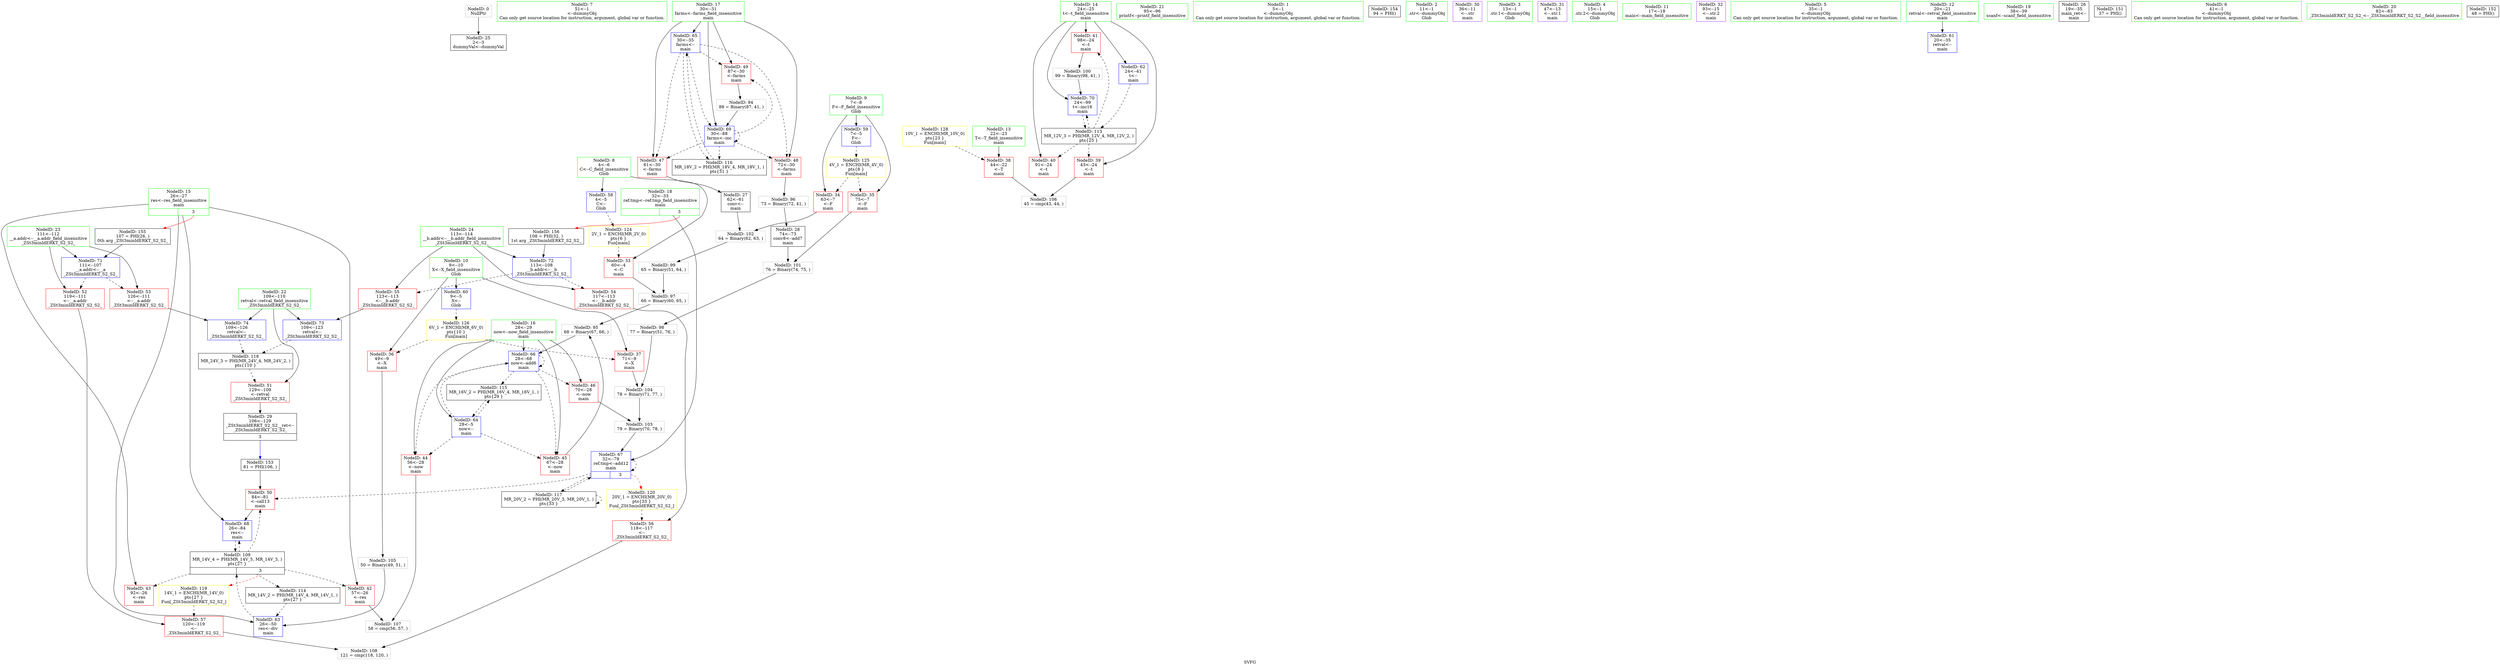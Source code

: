 digraph "SVFG" {
	label="SVFG";

	Node0x55ab2902b800 [shape=record,color=grey,label="{NodeID: 0\nNullPtr}"];
	Node0x55ab2902b800 -> Node0x55ab29040c40[style=solid];
	Node0x55ab2903fd00 [shape=record,color=green,label="{NodeID: 7\n51\<--1\n\<--dummyObj\nCan only get source location for instruction, argument, global var or function.}"];
	Node0x55ab29042160 [shape=record,color=grey,label="{NodeID: 97\n66 = Binary(60, 65, )\n}"];
	Node0x55ab29042160 -> Node0x55ab29045a40[style=solid];
	Node0x55ab290402c0 [shape=record,color=green,label="{NodeID: 14\n24\<--25\nt\<--t_field_insensitive\nmain\n}"];
	Node0x55ab290402c0 -> Node0x55ab290417d0[style=solid];
	Node0x55ab290402c0 -> Node0x55ab290418a0[style=solid];
	Node0x55ab290402c0 -> Node0x55ab29041970[style=solid];
	Node0x55ab290402c0 -> Node0x55ab29043b30[style=solid];
	Node0x55ab290402c0 -> Node0x55ab290441b0[style=solid];
	Node0x55ab29046fd0 [shape=record,color=grey,label="{NodeID: 104\n78 = Binary(71, 77, )\n}"];
	Node0x55ab29046fd0 -> Node0x55ab29046e50[style=solid];
	Node0x55ab290408d0 [shape=record,color=green,label="{NodeID: 21\n95\<--96\nprintf\<--printf_field_insensitive\n}"];
	Node0x55ab29040ee0 [shape=record,color=black,label="{NodeID: 28\n74\<--73\nconv8\<--add7\nmain\n}"];
	Node0x55ab29040ee0 -> Node0x55ab29046b50[style=solid];
	Node0x55ab2904e120 [shape=record,color=black,label="{NodeID: 118\nMR_24V_3 = PHI(MR_24V_4, MR_24V_2, )\npts\{110 \}\n}"];
	Node0x55ab2904e120 -> Node0x55ab290431b0[style=dashed];
	Node0x55ab29041490 [shape=record,color=red,label="{NodeID: 35\n75\<--7\n\<--F\nmain\n}"];
	Node0x55ab29041490 -> Node0x55ab29046b50[style=solid];
	Node0x55ab2904f5d0 [shape=record,color=yellow,style=double,label="{NodeID: 125\n4V_1 = ENCHI(MR_4V_0)\npts\{8 \}\nFun[main]}"];
	Node0x55ab2904f5d0 -> Node0x55ab290413c0[style=dashed];
	Node0x55ab2904f5d0 -> Node0x55ab29041490[style=dashed];
	Node0x55ab29041a40 [shape=record,color=red,label="{NodeID: 42\n57\<--26\n\<--res\nmain\n}"];
	Node0x55ab29041a40 -> Node0x55ab29047450[style=solid];
	Node0x55ab29043010 [shape=record,color=red,label="{NodeID: 49\n87\<--30\n\<--farms\nmain\n}"];
	Node0x55ab29043010 -> Node0x55ab290458c0[style=solid];
	Node0x55ab290435c0 [shape=record,color=red,label="{NodeID: 56\n118\<--117\n\<--\n_ZSt3minIdERKT_S2_S2_\n}"];
	Node0x55ab290435c0 -> Node0x55ab290475d0[style=solid];
	Node0x55ab29043c00 [shape=record,color=blue,label="{NodeID: 63\n26\<--50\nres\<--div\nmain\n}"];
	Node0x55ab29043c00 -> Node0x55ab2904b420[style=dashed];
	Node0x55ab29057c00 [shape=record,color=black,label="{NodeID: 153\n81 = PHI(106, )\n}"];
	Node0x55ab29057c00 -> Node0x55ab290430e0[style=solid];
	Node0x55ab290441b0 [shape=record,color=blue,label="{NodeID: 70\n24\<--99\nt\<--inc16\nmain\n}"];
	Node0x55ab290441b0 -> Node0x55ab2904c820[style=dashed];
	Node0x55ab2902b910 [shape=record,color=green,label="{NodeID: 1\n5\<--1\n\<--dummyObj\nCan only get source location for instruction, argument, global var or function.}"];
	Node0x55ab2903fd90 [shape=record,color=green,label="{NodeID: 8\n4\<--6\nC\<--C_field_insensitive\nGlob }"];
	Node0x55ab2903fd90 -> Node0x55ab290412f0[style=solid];
	Node0x55ab2903fd90 -> Node0x55ab29043760[style=solid];
	Node0x55ab290422e0 [shape=record,color=grey,label="{NodeID: 98\n77 = Binary(51, 76, )\n}"];
	Node0x55ab290422e0 -> Node0x55ab29046fd0[style=solid];
	Node0x55ab29040390 [shape=record,color=green,label="{NodeID: 15\n26\<--27\nres\<--res_field_insensitive\nmain\n|{|<s4>3}}"];
	Node0x55ab29040390 -> Node0x55ab29041a40[style=solid];
	Node0x55ab29040390 -> Node0x55ab29041b10[style=solid];
	Node0x55ab29040390 -> Node0x55ab29043c00[style=solid];
	Node0x55ab29040390 -> Node0x55ab29044010[style=solid];
	Node0x55ab29040390:s4 -> Node0x55ab29058510[style=solid,color=red];
	Node0x55ab29047150 [shape=record,color=grey,label="{NodeID: 105\n50 = Binary(49, 51, )\n}"];
	Node0x55ab29047150 -> Node0x55ab29043c00[style=solid];
	Node0x55ab290409d0 [shape=record,color=green,label="{NodeID: 22\n109\<--110\nretval\<--retval_field_insensitive\n_ZSt3minIdERKT_S2_S2_\n}"];
	Node0x55ab290409d0 -> Node0x55ab290431b0[style=solid];
	Node0x55ab290409d0 -> Node0x55ab29044420[style=solid];
	Node0x55ab290409d0 -> Node0x55ab290444f0[style=solid];
	Node0x55ab29040fb0 [shape=record,color=black,label="{NodeID: 29\n106\<--129\n_ZSt3minIdERKT_S2_S2__ret\<--\n_ZSt3minIdERKT_S2_S2_\n|{<s0>3}}"];
	Node0x55ab29040fb0:s0 -> Node0x55ab29057c00[style=solid,color=blue];
	Node0x55ab2904e620 [shape=record,color=yellow,style=double,label="{NodeID: 119\n14V_1 = ENCHI(MR_14V_0)\npts\{27 \}\nFun[_ZSt3minIdERKT_S2_S2_]}"];
	Node0x55ab2904e620 -> Node0x55ab29043690[style=dashed];
	Node0x55ab29041560 [shape=record,color=red,label="{NodeID: 36\n49\<--9\n\<--X\nmain\n}"];
	Node0x55ab29041560 -> Node0x55ab29047150[style=solid];
	Node0x55ab2904f6b0 [shape=record,color=yellow,style=double,label="{NodeID: 126\n6V_1 = ENCHI(MR_6V_0)\npts\{10 \}\nFun[main]}"];
	Node0x55ab2904f6b0 -> Node0x55ab29041560[style=dashed];
	Node0x55ab2904f6b0 -> Node0x55ab29041630[style=dashed];
	Node0x55ab29041b10 [shape=record,color=red,label="{NodeID: 43\n92\<--26\n\<--res\nmain\n}"];
	Node0x55ab290430e0 [shape=record,color=red,label="{NodeID: 50\n84\<--81\n\<--call13\nmain\n}"];
	Node0x55ab290430e0 -> Node0x55ab29044010[style=solid];
	Node0x55ab29043690 [shape=record,color=red,label="{NodeID: 57\n120\<--119\n\<--\n_ZSt3minIdERKT_S2_S2_\n}"];
	Node0x55ab29043690 -> Node0x55ab290475d0[style=solid];
	Node0x55ab29043cd0 [shape=record,color=blue,label="{NodeID: 64\n28\<--5\nnow\<--\nmain\n}"];
	Node0x55ab29043cd0 -> Node0x55ab29041be0[style=dashed];
	Node0x55ab29043cd0 -> Node0x55ab29041cb0[style=dashed];
	Node0x55ab29043cd0 -> Node0x55ab29043e70[style=dashed];
	Node0x55ab29043cd0 -> Node0x55ab2904d220[style=dashed];
	Node0x55ab29057df0 [shape=record,color=black,label="{NodeID: 154\n94 = PHI()\n}"];
	Node0x55ab29044280 [shape=record,color=blue,label="{NodeID: 71\n111\<--107\n__a.addr\<--__a\n_ZSt3minIdERKT_S2_S2_\n}"];
	Node0x55ab29044280 -> Node0x55ab29043280[style=dashed];
	Node0x55ab29044280 -> Node0x55ab29043350[style=dashed];
	Node0x55ab2903efd0 [shape=record,color=green,label="{NodeID: 2\n11\<--1\n.str\<--dummyObj\nGlob }"];
	Node0x55ab2903fe20 [shape=record,color=green,label="{NodeID: 9\n7\<--8\nF\<--F_field_insensitive\nGlob }"];
	Node0x55ab2903fe20 -> Node0x55ab290413c0[style=solid];
	Node0x55ab2903fe20 -> Node0x55ab29041490[style=solid];
	Node0x55ab2903fe20 -> Node0x55ab29043860[style=solid];
	Node0x55ab29042460 [shape=record,color=grey,label="{NodeID: 99\n65 = Binary(51, 64, )\n}"];
	Node0x55ab29042460 -> Node0x55ab29042160[style=solid];
	Node0x55ab29040460 [shape=record,color=green,label="{NodeID: 16\n28\<--29\nnow\<--now_field_insensitive\nmain\n}"];
	Node0x55ab29040460 -> Node0x55ab29041be0[style=solid];
	Node0x55ab29040460 -> Node0x55ab29041cb0[style=solid];
	Node0x55ab29040460 -> Node0x55ab29041d80[style=solid];
	Node0x55ab29040460 -> Node0x55ab29043cd0[style=solid];
	Node0x55ab29040460 -> Node0x55ab29043e70[style=solid];
	Node0x55ab290472d0 [shape=record,color=grey,label="{NodeID: 106\n45 = cmp(43, 44, )\n}"];
	Node0x55ab29040aa0 [shape=record,color=green,label="{NodeID: 23\n111\<--112\n__a.addr\<--__a.addr_field_insensitive\n_ZSt3minIdERKT_S2_S2_\n}"];
	Node0x55ab29040aa0 -> Node0x55ab29043280[style=solid];
	Node0x55ab29040aa0 -> Node0x55ab29043350[style=solid];
	Node0x55ab29040aa0 -> Node0x55ab29044280[style=solid];
	Node0x55ab2904c820 [shape=record,color=black,label="{NodeID: 113\nMR_12V_3 = PHI(MR_12V_4, MR_12V_2, )\npts\{25 \}\n}"];
	Node0x55ab2904c820 -> Node0x55ab290417d0[style=dashed];
	Node0x55ab2904c820 -> Node0x55ab290418a0[style=dashed];
	Node0x55ab2904c820 -> Node0x55ab29041970[style=dashed];
	Node0x55ab2904c820 -> Node0x55ab290441b0[style=dashed];
	Node0x55ab29041080 [shape=record,color=purple,label="{NodeID: 30\n36\<--11\n\<--.str\nmain\n}"];
	Node0x55ab2904f140 [shape=record,color=yellow,style=double,label="{NodeID: 120\n20V_1 = ENCHI(MR_20V_0)\npts\{33 \}\nFun[_ZSt3minIdERKT_S2_S2_]}"];
	Node0x55ab2904f140 -> Node0x55ab290435c0[style=dashed];
	Node0x55ab29041630 [shape=record,color=red,label="{NodeID: 37\n71\<--9\n\<--X\nmain\n}"];
	Node0x55ab29041630 -> Node0x55ab29046fd0[style=solid];
	Node0x55ab29041be0 [shape=record,color=red,label="{NodeID: 44\n56\<--28\n\<--now\nmain\n}"];
	Node0x55ab29041be0 -> Node0x55ab29047450[style=solid];
	Node0x55ab290431b0 [shape=record,color=red,label="{NodeID: 51\n129\<--109\n\<--retval\n_ZSt3minIdERKT_S2_S2_\n}"];
	Node0x55ab290431b0 -> Node0x55ab29040fb0[style=solid];
	Node0x55ab29043760 [shape=record,color=blue,label="{NodeID: 58\n4\<--5\nC\<--\nGlob }"];
	Node0x55ab29043760 -> Node0x55ab2904f4c0[style=dashed];
	Node0x55ab29043da0 [shape=record,color=blue,label="{NodeID: 65\n30\<--35\nfarms\<--\nmain\n}"];
	Node0x55ab29043da0 -> Node0x55ab29041e50[style=dashed];
	Node0x55ab29043da0 -> Node0x55ab29042f40[style=dashed];
	Node0x55ab29043da0 -> Node0x55ab29043010[style=dashed];
	Node0x55ab29043da0 -> Node0x55ab290440e0[style=dashed];
	Node0x55ab29043da0 -> Node0x55ab2904d720[style=dashed];
	Node0x55ab29058510 [shape=record,color=black,label="{NodeID: 155\n107 = PHI(26, )\n0th arg _ZSt3minIdERKT_S2_S2_ }"];
	Node0x55ab29058510 -> Node0x55ab29044280[style=solid];
	Node0x55ab29044350 [shape=record,color=blue,label="{NodeID: 72\n113\<--108\n__b.addr\<--__b\n_ZSt3minIdERKT_S2_S2_\n}"];
	Node0x55ab29044350 -> Node0x55ab29043420[style=dashed];
	Node0x55ab29044350 -> Node0x55ab290434f0[style=dashed];
	Node0x55ab2903f060 [shape=record,color=green,label="{NodeID: 3\n13\<--1\n.str.1\<--dummyObj\nGlob }"];
	Node0x55ab2903ff20 [shape=record,color=green,label="{NodeID: 10\n9\<--10\nX\<--X_field_insensitive\nGlob }"];
	Node0x55ab2903ff20 -> Node0x55ab29041560[style=solid];
	Node0x55ab2903ff20 -> Node0x55ab29041630[style=solid];
	Node0x55ab2903ff20 -> Node0x55ab29043960[style=solid];
	Node0x55ab290425e0 [shape=record,color=grey,label="{NodeID: 100\n99 = Binary(98, 41, )\n}"];
	Node0x55ab290425e0 -> Node0x55ab290441b0[style=solid];
	Node0x55ab29040530 [shape=record,color=green,label="{NodeID: 17\n30\<--31\nfarms\<--farms_field_insensitive\nmain\n}"];
	Node0x55ab29040530 -> Node0x55ab29041e50[style=solid];
	Node0x55ab29040530 -> Node0x55ab29042f40[style=solid];
	Node0x55ab29040530 -> Node0x55ab29043010[style=solid];
	Node0x55ab29040530 -> Node0x55ab29043da0[style=solid];
	Node0x55ab29040530 -> Node0x55ab290440e0[style=solid];
	Node0x55ab29047450 [shape=record,color=grey,label="{NodeID: 107\n58 = cmp(56, 57, )\n}"];
	Node0x55ab29040b70 [shape=record,color=green,label="{NodeID: 24\n113\<--114\n__b.addr\<--__b.addr_field_insensitive\n_ZSt3minIdERKT_S2_S2_\n}"];
	Node0x55ab29040b70 -> Node0x55ab29043420[style=solid];
	Node0x55ab29040b70 -> Node0x55ab290434f0[style=solid];
	Node0x55ab29040b70 -> Node0x55ab29044350[style=solid];
	Node0x55ab2904cd20 [shape=record,color=black,label="{NodeID: 114\nMR_14V_2 = PHI(MR_14V_4, MR_14V_1, )\npts\{27 \}\n}"];
	Node0x55ab2904cd20 -> Node0x55ab29043c00[style=dashed];
	Node0x55ab29041150 [shape=record,color=purple,label="{NodeID: 31\n47\<--13\n\<--.str.1\nmain\n}"];
	Node0x55ab29041700 [shape=record,color=red,label="{NodeID: 38\n44\<--22\n\<--T\nmain\n}"];
	Node0x55ab29041700 -> Node0x55ab290472d0[style=solid];
	Node0x55ab2904f870 [shape=record,color=yellow,style=double,label="{NodeID: 128\n10V_1 = ENCHI(MR_10V_0)\npts\{23 \}\nFun[main]}"];
	Node0x55ab2904f870 -> Node0x55ab29041700[style=dashed];
	Node0x55ab29041cb0 [shape=record,color=red,label="{NodeID: 45\n67\<--28\n\<--now\nmain\n}"];
	Node0x55ab29041cb0 -> Node0x55ab29045a40[style=solid];
	Node0x55ab29043280 [shape=record,color=red,label="{NodeID: 52\n119\<--111\n\<--__a.addr\n_ZSt3minIdERKT_S2_S2_\n}"];
	Node0x55ab29043280 -> Node0x55ab29043690[style=solid];
	Node0x55ab29043860 [shape=record,color=blue,label="{NodeID: 59\n7\<--5\nF\<--\nGlob }"];
	Node0x55ab29043860 -> Node0x55ab2904f5d0[style=dashed];
	Node0x55ab29043e70 [shape=record,color=blue,label="{NodeID: 66\n28\<--68\nnow\<--add6\nmain\n}"];
	Node0x55ab29043e70 -> Node0x55ab29041be0[style=dashed];
	Node0x55ab29043e70 -> Node0x55ab29041cb0[style=dashed];
	Node0x55ab29043e70 -> Node0x55ab29041d80[style=dashed];
	Node0x55ab29043e70 -> Node0x55ab29043e70[style=dashed];
	Node0x55ab29043e70 -> Node0x55ab2904d220[style=dashed];
	Node0x55ab29058640 [shape=record,color=black,label="{NodeID: 156\n108 = PHI(32, )\n1st arg _ZSt3minIdERKT_S2_S2_ }"];
	Node0x55ab29058640 -> Node0x55ab29044350[style=solid];
	Node0x55ab29044420 [shape=record,color=blue,label="{NodeID: 73\n109\<--123\nretval\<--\n_ZSt3minIdERKT_S2_S2_\n}"];
	Node0x55ab29044420 -> Node0x55ab2904e120[style=dashed];
	Node0x55ab2903f310 [shape=record,color=green,label="{NodeID: 4\n15\<--1\n.str.2\<--dummyObj\nGlob }"];
	Node0x55ab290458c0 [shape=record,color=grey,label="{NodeID: 94\n88 = Binary(87, 41, )\n}"];
	Node0x55ab290458c0 -> Node0x55ab290440e0[style=solid];
	Node0x55ab29040020 [shape=record,color=green,label="{NodeID: 11\n17\<--18\nmain\<--main_field_insensitive\n}"];
	Node0x55ab29046b50 [shape=record,color=grey,label="{NodeID: 101\n76 = Binary(74, 75, )\n}"];
	Node0x55ab29046b50 -> Node0x55ab290422e0[style=solid];
	Node0x55ab29040600 [shape=record,color=green,label="{NodeID: 18\n32\<--33\nref.tmp\<--ref.tmp_field_insensitive\nmain\n|{|<s1>3}}"];
	Node0x55ab29040600 -> Node0x55ab29043f40[style=solid];
	Node0x55ab29040600:s1 -> Node0x55ab29058640[style=solid,color=red];
	Node0x55ab290475d0 [shape=record,color=grey,label="{NodeID: 108\n121 = cmp(118, 120, )\n}"];
	Node0x55ab29040c40 [shape=record,color=black,label="{NodeID: 25\n2\<--3\ndummyVal\<--dummyVal\n}"];
	Node0x55ab2904d220 [shape=record,color=black,label="{NodeID: 115\nMR_16V_2 = PHI(MR_16V_4, MR_16V_1, )\npts\{29 \}\n}"];
	Node0x55ab2904d220 -> Node0x55ab29043cd0[style=dashed];
	Node0x55ab29041220 [shape=record,color=purple,label="{NodeID: 32\n93\<--15\n\<--.str.2\nmain\n}"];
	Node0x55ab290417d0 [shape=record,color=red,label="{NodeID: 39\n43\<--24\n\<--t\nmain\n}"];
	Node0x55ab290417d0 -> Node0x55ab290472d0[style=solid];
	Node0x55ab29041d80 [shape=record,color=red,label="{NodeID: 46\n70\<--28\n\<--now\nmain\n}"];
	Node0x55ab29041d80 -> Node0x55ab29046e50[style=solid];
	Node0x55ab29043350 [shape=record,color=red,label="{NodeID: 53\n126\<--111\n\<--__a.addr\n_ZSt3minIdERKT_S2_S2_\n}"];
	Node0x55ab29043350 -> Node0x55ab290444f0[style=solid];
	Node0x55ab29043960 [shape=record,color=blue,label="{NodeID: 60\n9\<--5\nX\<--\nGlob }"];
	Node0x55ab29043960 -> Node0x55ab2904f6b0[style=dashed];
	Node0x55ab29043f40 [shape=record,color=blue,label="{NodeID: 67\n32\<--79\nref.tmp\<--add12\nmain\n|{|<s3>3}}"];
	Node0x55ab29043f40 -> Node0x55ab290430e0[style=dashed];
	Node0x55ab29043f40 -> Node0x55ab29043f40[style=dashed];
	Node0x55ab29043f40 -> Node0x55ab2904dc20[style=dashed];
	Node0x55ab29043f40:s3 -> Node0x55ab2904f140[style=dashed,color=red];
	Node0x55ab290444f0 [shape=record,color=blue,label="{NodeID: 74\n109\<--126\nretval\<--\n_ZSt3minIdERKT_S2_S2_\n}"];
	Node0x55ab290444f0 -> Node0x55ab2904e120[style=dashed];
	Node0x55ab2903f3d0 [shape=record,color=green,label="{NodeID: 5\n35\<--1\n\<--dummyObj\nCan only get source location for instruction, argument, global var or function.}"];
	Node0x55ab29045a40 [shape=record,color=grey,label="{NodeID: 95\n68 = Binary(67, 66, )\n}"];
	Node0x55ab29045a40 -> Node0x55ab29043e70[style=solid];
	Node0x55ab29040120 [shape=record,color=green,label="{NodeID: 12\n20\<--21\nretval\<--retval_field_insensitive\nmain\n}"];
	Node0x55ab29040120 -> Node0x55ab29043a60[style=solid];
	Node0x55ab29046cd0 [shape=record,color=grey,label="{NodeID: 102\n64 = Binary(62, 63, )\n}"];
	Node0x55ab29046cd0 -> Node0x55ab29042460[style=solid];
	Node0x55ab290406d0 [shape=record,color=green,label="{NodeID: 19\n38\<--39\nscanf\<--scanf_field_insensitive\n}"];
	Node0x55ab2904b420 [shape=record,color=black,label="{NodeID: 109\nMR_14V_4 = PHI(MR_14V_5, MR_14V_3, )\npts\{27 \}\n|{|<s5>3}}"];
	Node0x55ab2904b420 -> Node0x55ab29041a40[style=dashed];
	Node0x55ab2904b420 -> Node0x55ab29041b10[style=dashed];
	Node0x55ab2904b420 -> Node0x55ab290430e0[style=dashed];
	Node0x55ab2904b420 -> Node0x55ab29044010[style=dashed];
	Node0x55ab2904b420 -> Node0x55ab2904cd20[style=dashed];
	Node0x55ab2904b420:s5 -> Node0x55ab2904e620[style=dashed,color=red];
	Node0x55ab29040d40 [shape=record,color=black,label="{NodeID: 26\n19\<--35\nmain_ret\<--\nmain\n}"];
	Node0x55ab2904d720 [shape=record,color=black,label="{NodeID: 116\nMR_18V_2 = PHI(MR_18V_4, MR_18V_1, )\npts\{31 \}\n}"];
	Node0x55ab2904d720 -> Node0x55ab29043da0[style=dashed];
	Node0x55ab290412f0 [shape=record,color=red,label="{NodeID: 33\n60\<--4\n\<--C\nmain\n}"];
	Node0x55ab290412f0 -> Node0x55ab29042160[style=solid];
	Node0x55ab290418a0 [shape=record,color=red,label="{NodeID: 40\n91\<--24\n\<--t\nmain\n}"];
	Node0x55ab29041e50 [shape=record,color=red,label="{NodeID: 47\n61\<--30\n\<--farms\nmain\n}"];
	Node0x55ab29041e50 -> Node0x55ab29040e10[style=solid];
	Node0x55ab29043420 [shape=record,color=red,label="{NodeID: 54\n117\<--113\n\<--__b.addr\n_ZSt3minIdERKT_S2_S2_\n}"];
	Node0x55ab29043420 -> Node0x55ab290435c0[style=solid];
	Node0x55ab29043a60 [shape=record,color=blue,label="{NodeID: 61\n20\<--35\nretval\<--\nmain\n}"];
	Node0x55ab29057a00 [shape=record,color=black,label="{NodeID: 151\n37 = PHI()\n}"];
	Node0x55ab29044010 [shape=record,color=blue,label="{NodeID: 68\n26\<--84\nres\<--\nmain\n}"];
	Node0x55ab29044010 -> Node0x55ab2904b420[style=dashed];
	Node0x55ab2903f490 [shape=record,color=green,label="{NodeID: 6\n41\<--1\n\<--dummyObj\nCan only get source location for instruction, argument, global var or function.}"];
	Node0x55ab29041fe0 [shape=record,color=grey,label="{NodeID: 96\n73 = Binary(72, 41, )\n}"];
	Node0x55ab29041fe0 -> Node0x55ab29040ee0[style=solid];
	Node0x55ab290401f0 [shape=record,color=green,label="{NodeID: 13\n22\<--23\nT\<--T_field_insensitive\nmain\n}"];
	Node0x55ab290401f0 -> Node0x55ab29041700[style=solid];
	Node0x55ab29046e50 [shape=record,color=grey,label="{NodeID: 103\n79 = Binary(70, 78, )\n}"];
	Node0x55ab29046e50 -> Node0x55ab29043f40[style=solid];
	Node0x55ab290407d0 [shape=record,color=green,label="{NodeID: 20\n82\<--83\n_ZSt3minIdERKT_S2_S2_\<--_ZSt3minIdERKT_S2_S2__field_insensitive\n}"];
	Node0x55ab29040e10 [shape=record,color=black,label="{NodeID: 27\n62\<--61\nconv\<--\nmain\n}"];
	Node0x55ab29040e10 -> Node0x55ab29046cd0[style=solid];
	Node0x55ab2904dc20 [shape=record,color=black,label="{NodeID: 117\nMR_20V_2 = PHI(MR_20V_3, MR_20V_1, )\npts\{33 \}\n}"];
	Node0x55ab2904dc20 -> Node0x55ab29043f40[style=dashed];
	Node0x55ab2904dc20 -> Node0x55ab2904dc20[style=dashed];
	Node0x55ab290413c0 [shape=record,color=red,label="{NodeID: 34\n63\<--7\n\<--F\nmain\n}"];
	Node0x55ab290413c0 -> Node0x55ab29046cd0[style=solid];
	Node0x55ab2904f4c0 [shape=record,color=yellow,style=double,label="{NodeID: 124\n2V_1 = ENCHI(MR_2V_0)\npts\{6 \}\nFun[main]}"];
	Node0x55ab2904f4c0 -> Node0x55ab290412f0[style=dashed];
	Node0x55ab29041970 [shape=record,color=red,label="{NodeID: 41\n98\<--24\n\<--t\nmain\n}"];
	Node0x55ab29041970 -> Node0x55ab290425e0[style=solid];
	Node0x55ab29042f40 [shape=record,color=red,label="{NodeID: 48\n72\<--30\n\<--farms\nmain\n}"];
	Node0x55ab29042f40 -> Node0x55ab29041fe0[style=solid];
	Node0x55ab290434f0 [shape=record,color=red,label="{NodeID: 55\n123\<--113\n\<--__b.addr\n_ZSt3minIdERKT_S2_S2_\n}"];
	Node0x55ab290434f0 -> Node0x55ab29044420[style=solid];
	Node0x55ab29043b30 [shape=record,color=blue,label="{NodeID: 62\n24\<--41\nt\<--\nmain\n}"];
	Node0x55ab29043b30 -> Node0x55ab2904c820[style=dashed];
	Node0x55ab29057b00 [shape=record,color=black,label="{NodeID: 152\n48 = PHI()\n}"];
	Node0x55ab290440e0 [shape=record,color=blue,label="{NodeID: 69\n30\<--88\nfarms\<--inc\nmain\n}"];
	Node0x55ab290440e0 -> Node0x55ab29041e50[style=dashed];
	Node0x55ab290440e0 -> Node0x55ab29042f40[style=dashed];
	Node0x55ab290440e0 -> Node0x55ab29043010[style=dashed];
	Node0x55ab290440e0 -> Node0x55ab290440e0[style=dashed];
	Node0x55ab290440e0 -> Node0x55ab2904d720[style=dashed];
}
